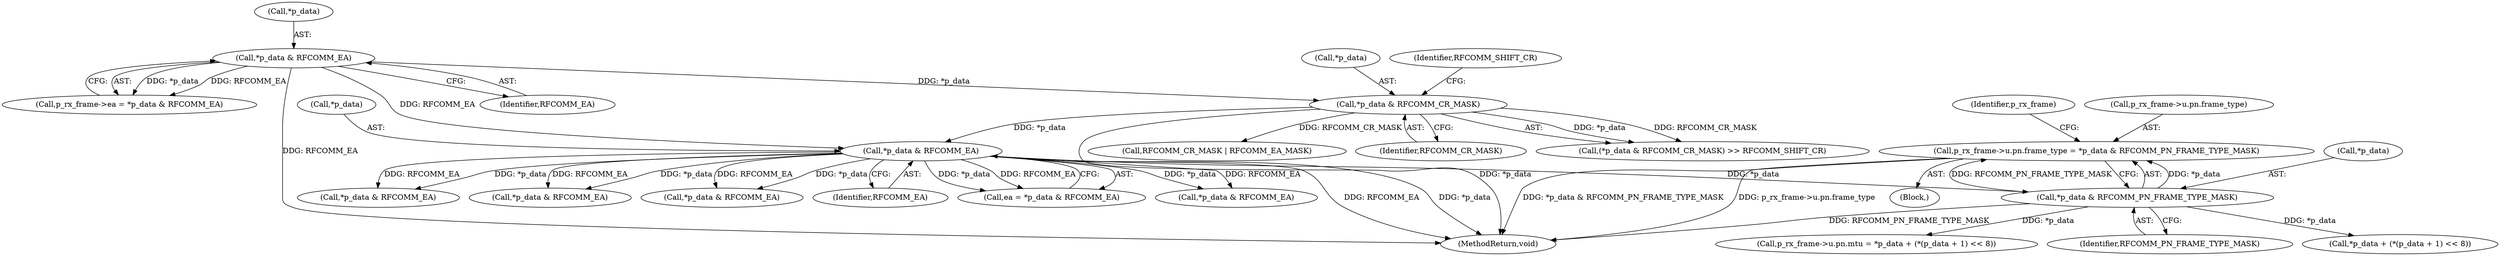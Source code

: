 digraph "0_Android_92a7bf8c44a236607c146240f3c0adc1ae01fedf@pointer" {
"1000327" [label="(Call,p_rx_frame->u.pn.frame_type = *p_data & RFCOMM_PN_FRAME_TYPE_MASK)"];
"1000335" [label="(Call,*p_data & RFCOMM_PN_FRAME_TYPE_MASK)"];
"1000222" [label="(Call,*p_data & RFCOMM_EA)"];
"1000163" [label="(Call,*p_data & RFCOMM_CR_MASK)"];
"1000154" [label="(Call,*p_data & RFCOMM_EA)"];
"1000163" [label="(Call,*p_data & RFCOMM_CR_MASK)"];
"1000384" [label="(Call,*p_data + (*(p_data + 1) << 8))"];
"1000327" [label="(Call,p_rx_frame->u.pn.frame_type = *p_data & RFCOMM_PN_FRAME_TYPE_MASK)"];
"1000335" [label="(Call,*p_data & RFCOMM_PN_FRAME_TYPE_MASK)"];
"1000177" [label="(Call,RFCOMM_CR_MASK | RFCOMM_EA_MASK)"];
"1000376" [label="(Call,p_rx_frame->u.pn.mtu = *p_data + (*(p_data + 1) << 8))"];
"1000564" [label="(Call,*p_data & RFCOMM_EA)"];
"1000222" [label="(Call,*p_data & RFCOMM_EA)"];
"1000336" [label="(Call,*p_data)"];
"1000296" [label="(Block,)"];
"1000157" [label="(Identifier,RFCOMM_EA)"];
"1000154" [label="(Call,*p_data & RFCOMM_EA)"];
"1000162" [label="(Call,(*p_data & RFCOMM_CR_MASK) >> RFCOMM_SHIFT_CR)"];
"1000328" [label="(Call,p_rx_frame->u.pn.frame_type)"];
"1000741" [label="(Call,*p_data & RFCOMM_EA)"];
"1000338" [label="(Identifier,RFCOMM_PN_FRAME_TYPE_MASK)"];
"1000343" [label="(Identifier,p_rx_frame)"];
"1000150" [label="(Call,p_rx_frame->ea = *p_data & RFCOMM_EA)"];
"1001015" [label="(MethodReturn,void)"];
"1000225" [label="(Identifier,RFCOMM_EA)"];
"1000220" [label="(Call,ea = *p_data & RFCOMM_EA)"];
"1000223" [label="(Call,*p_data)"];
"1000155" [label="(Call,*p_data)"];
"1000166" [label="(Identifier,RFCOMM_CR_MASK)"];
"1000692" [label="(Call,*p_data & RFCOMM_EA)"];
"1000948" [label="(Call,*p_data & RFCOMM_EA)"];
"1000167" [label="(Identifier,RFCOMM_SHIFT_CR)"];
"1000164" [label="(Call,*p_data)"];
"1000327" -> "1000296"  [label="AST: "];
"1000327" -> "1000335"  [label="CFG: "];
"1000328" -> "1000327"  [label="AST: "];
"1000335" -> "1000327"  [label="AST: "];
"1000343" -> "1000327"  [label="CFG: "];
"1000327" -> "1001015"  [label="DDG: p_rx_frame->u.pn.frame_type"];
"1000327" -> "1001015"  [label="DDG: *p_data & RFCOMM_PN_FRAME_TYPE_MASK"];
"1000335" -> "1000327"  [label="DDG: *p_data"];
"1000335" -> "1000327"  [label="DDG: RFCOMM_PN_FRAME_TYPE_MASK"];
"1000335" -> "1000338"  [label="CFG: "];
"1000336" -> "1000335"  [label="AST: "];
"1000338" -> "1000335"  [label="AST: "];
"1000335" -> "1001015"  [label="DDG: RFCOMM_PN_FRAME_TYPE_MASK"];
"1000222" -> "1000335"  [label="DDG: *p_data"];
"1000335" -> "1000376"  [label="DDG: *p_data"];
"1000335" -> "1000384"  [label="DDG: *p_data"];
"1000222" -> "1000220"  [label="AST: "];
"1000222" -> "1000225"  [label="CFG: "];
"1000223" -> "1000222"  [label="AST: "];
"1000225" -> "1000222"  [label="AST: "];
"1000220" -> "1000222"  [label="CFG: "];
"1000222" -> "1001015"  [label="DDG: RFCOMM_EA"];
"1000222" -> "1001015"  [label="DDG: *p_data"];
"1000222" -> "1000220"  [label="DDG: *p_data"];
"1000222" -> "1000220"  [label="DDG: RFCOMM_EA"];
"1000163" -> "1000222"  [label="DDG: *p_data"];
"1000154" -> "1000222"  [label="DDG: RFCOMM_EA"];
"1000222" -> "1000564"  [label="DDG: *p_data"];
"1000222" -> "1000564"  [label="DDG: RFCOMM_EA"];
"1000222" -> "1000692"  [label="DDG: *p_data"];
"1000222" -> "1000692"  [label="DDG: RFCOMM_EA"];
"1000222" -> "1000741"  [label="DDG: *p_data"];
"1000222" -> "1000741"  [label="DDG: RFCOMM_EA"];
"1000222" -> "1000948"  [label="DDG: *p_data"];
"1000222" -> "1000948"  [label="DDG: RFCOMM_EA"];
"1000163" -> "1000162"  [label="AST: "];
"1000163" -> "1000166"  [label="CFG: "];
"1000164" -> "1000163"  [label="AST: "];
"1000166" -> "1000163"  [label="AST: "];
"1000167" -> "1000163"  [label="CFG: "];
"1000163" -> "1001015"  [label="DDG: *p_data"];
"1000163" -> "1000162"  [label="DDG: *p_data"];
"1000163" -> "1000162"  [label="DDG: RFCOMM_CR_MASK"];
"1000154" -> "1000163"  [label="DDG: *p_data"];
"1000163" -> "1000177"  [label="DDG: RFCOMM_CR_MASK"];
"1000154" -> "1000150"  [label="AST: "];
"1000154" -> "1000157"  [label="CFG: "];
"1000155" -> "1000154"  [label="AST: "];
"1000157" -> "1000154"  [label="AST: "];
"1000150" -> "1000154"  [label="CFG: "];
"1000154" -> "1001015"  [label="DDG: RFCOMM_EA"];
"1000154" -> "1000150"  [label="DDG: *p_data"];
"1000154" -> "1000150"  [label="DDG: RFCOMM_EA"];
}
